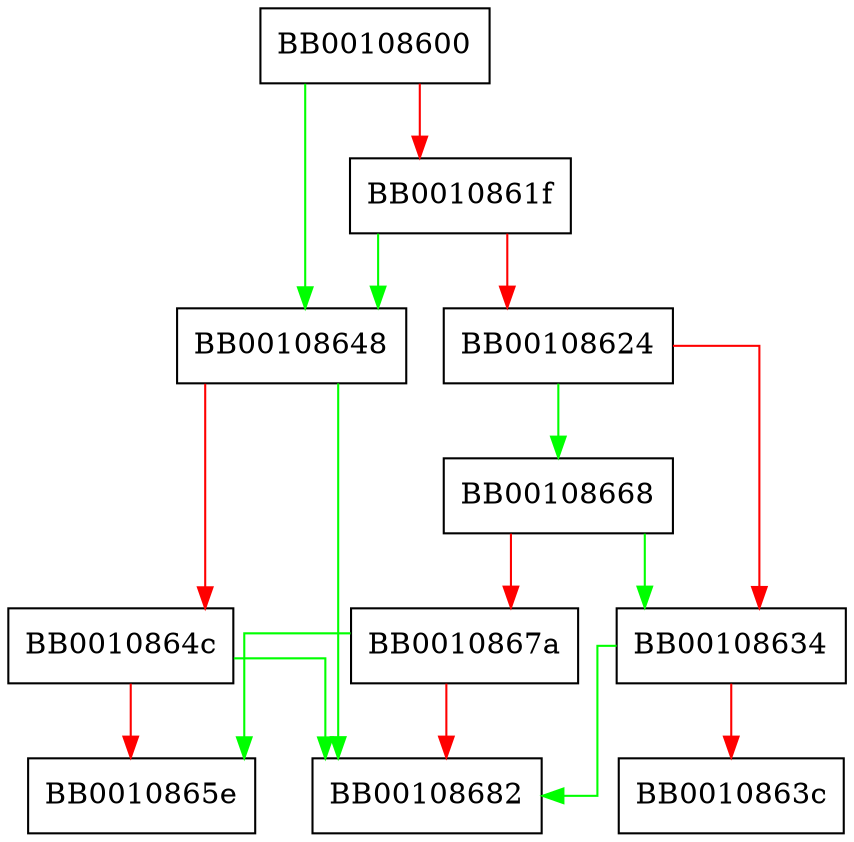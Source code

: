 digraph FUN_00108600 {
  node [shape="box"];
  graph [splines=ortho];
  BB00108600 -> BB00108648 [color="green"];
  BB00108600 -> BB0010861f [color="red"];
  BB0010861f -> BB00108648 [color="green"];
  BB0010861f -> BB00108624 [color="red"];
  BB00108624 -> BB00108668 [color="green"];
  BB00108624 -> BB00108634 [color="red"];
  BB00108634 -> BB00108682 [color="green"];
  BB00108634 -> BB0010863c [color="red"];
  BB00108648 -> BB00108682 [color="green"];
  BB00108648 -> BB0010864c [color="red"];
  BB0010864c -> BB00108682 [color="green"];
  BB0010864c -> BB0010865e [color="red"];
  BB00108668 -> BB00108634 [color="green"];
  BB00108668 -> BB0010867a [color="red"];
  BB0010867a -> BB0010865e [color="green"];
  BB0010867a -> BB00108682 [color="red"];
}